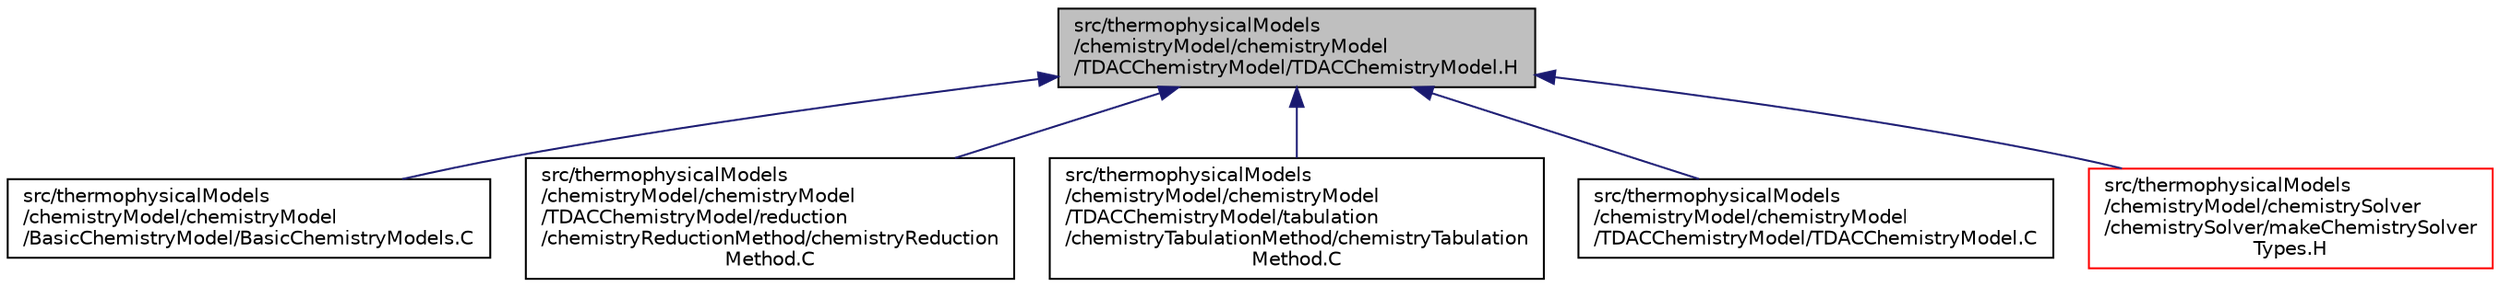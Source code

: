 digraph "src/thermophysicalModels/chemistryModel/chemistryModel/TDACChemistryModel/TDACChemistryModel.H"
{
  bgcolor="transparent";
  edge [fontname="Helvetica",fontsize="10",labelfontname="Helvetica",labelfontsize="10"];
  node [fontname="Helvetica",fontsize="10",shape=record];
  Node1 [label="src/thermophysicalModels\l/chemistryModel/chemistryModel\l/TDACChemistryModel/TDACChemistryModel.H",height=0.2,width=0.4,color="black", fillcolor="grey75", style="filled" fontcolor="black"];
  Node1 -> Node2 [dir="back",color="midnightblue",fontsize="10",style="solid",fontname="Helvetica"];
  Node2 [label="src/thermophysicalModels\l/chemistryModel/chemistryModel\l/BasicChemistryModel/BasicChemistryModels.C",height=0.2,width=0.4,color="black",URL="$BasicChemistryModels_8C.html",tooltip="Creates chemistry model instances templated on the type of thermodynamics. "];
  Node1 -> Node3 [dir="back",color="midnightblue",fontsize="10",style="solid",fontname="Helvetica"];
  Node3 [label="src/thermophysicalModels\l/chemistryModel/chemistryModel\l/TDACChemistryModel/reduction\l/chemistryReductionMethod/chemistryReduction\lMethod.C",height=0.2,width=0.4,color="black",URL="$chemistryReductionMethod_8C.html"];
  Node1 -> Node4 [dir="back",color="midnightblue",fontsize="10",style="solid",fontname="Helvetica"];
  Node4 [label="src/thermophysicalModels\l/chemistryModel/chemistryModel\l/TDACChemistryModel/tabulation\l/chemistryTabulationMethod/chemistryTabulation\lMethod.C",height=0.2,width=0.4,color="black",URL="$chemistryTabulationMethod_8C.html"];
  Node1 -> Node5 [dir="back",color="midnightblue",fontsize="10",style="solid",fontname="Helvetica"];
  Node5 [label="src/thermophysicalModels\l/chemistryModel/chemistryModel\l/TDACChemistryModel/TDACChemistryModel.C",height=0.2,width=0.4,color="black",URL="$TDACChemistryModel_8C.html"];
  Node1 -> Node6 [dir="back",color="midnightblue",fontsize="10",style="solid",fontname="Helvetica"];
  Node6 [label="src/thermophysicalModels\l/chemistryModel/chemistrySolver\l/chemistrySolver/makeChemistrySolver\lTypes.H",height=0.2,width=0.4,color="red",URL="$makeChemistrySolverTypes_8H.html"];
}

